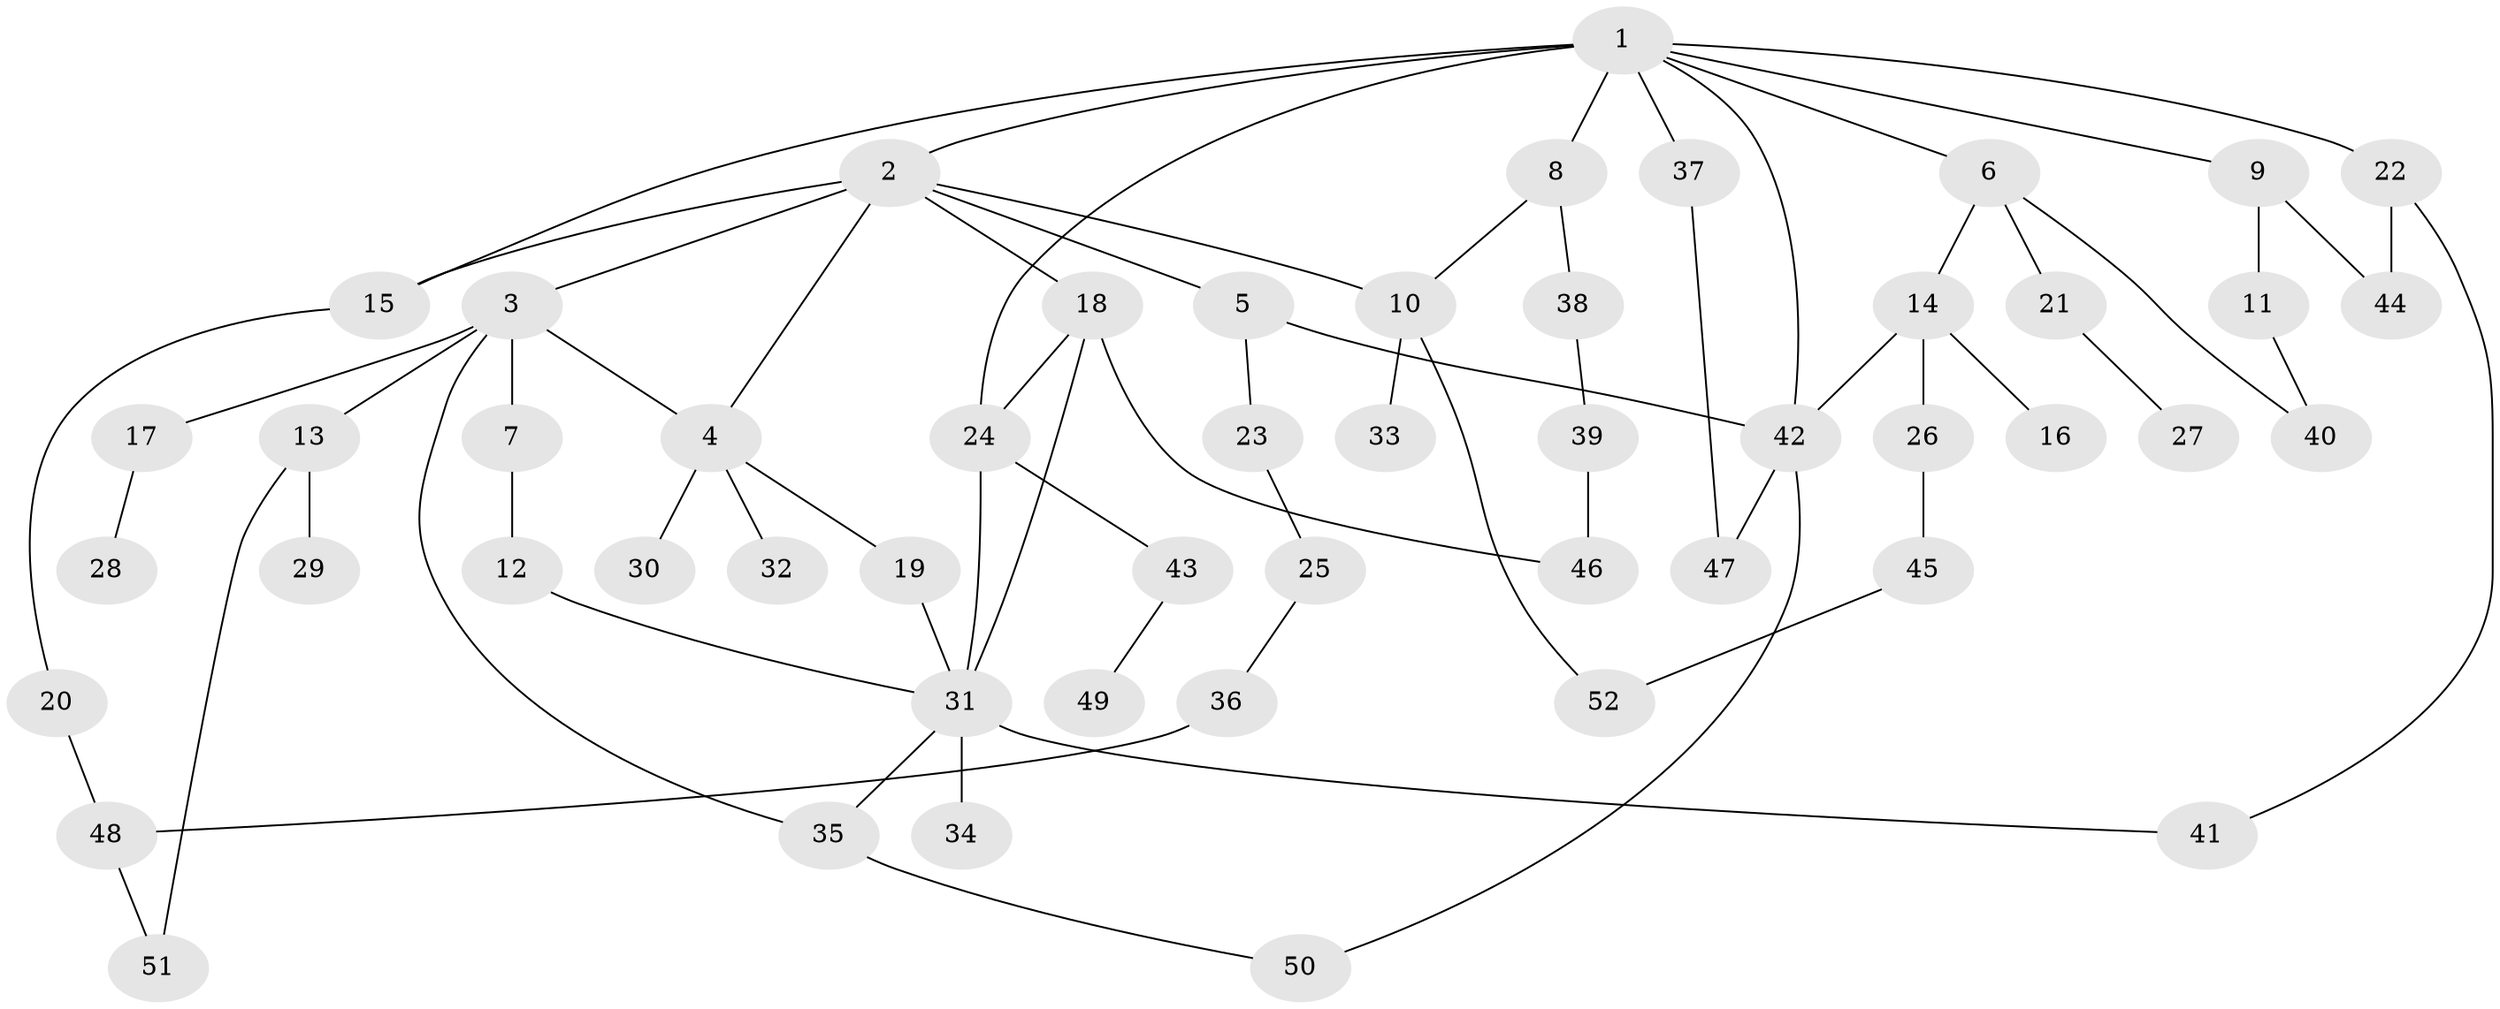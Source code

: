 // original degree distribution, {8: 0.009708737864077669, 9: 0.009708737864077669, 7: 0.009708737864077669, 4: 0.08737864077669903, 2: 0.3592233009708738, 3: 0.18446601941747573, 5: 0.019417475728155338, 1: 0.30097087378640774, 6: 0.019417475728155338}
// Generated by graph-tools (version 1.1) at 2025/34/03/09/25 02:34:28]
// undirected, 52 vertices, 70 edges
graph export_dot {
graph [start="1"]
  node [color=gray90,style=filled];
  1;
  2;
  3;
  4;
  5;
  6;
  7;
  8;
  9;
  10;
  11;
  12;
  13;
  14;
  15;
  16;
  17;
  18;
  19;
  20;
  21;
  22;
  23;
  24;
  25;
  26;
  27;
  28;
  29;
  30;
  31;
  32;
  33;
  34;
  35;
  36;
  37;
  38;
  39;
  40;
  41;
  42;
  43;
  44;
  45;
  46;
  47;
  48;
  49;
  50;
  51;
  52;
  1 -- 2 [weight=1.0];
  1 -- 6 [weight=1.0];
  1 -- 8 [weight=1.0];
  1 -- 9 [weight=1.0];
  1 -- 15 [weight=1.0];
  1 -- 22 [weight=1.0];
  1 -- 24 [weight=2.0];
  1 -- 37 [weight=1.0];
  1 -- 42 [weight=1.0];
  2 -- 3 [weight=1.0];
  2 -- 4 [weight=1.0];
  2 -- 5 [weight=2.0];
  2 -- 10 [weight=1.0];
  2 -- 15 [weight=1.0];
  2 -- 18 [weight=1.0];
  3 -- 4 [weight=1.0];
  3 -- 7 [weight=1.0];
  3 -- 13 [weight=1.0];
  3 -- 17 [weight=1.0];
  3 -- 35 [weight=1.0];
  4 -- 19 [weight=1.0];
  4 -- 30 [weight=2.0];
  4 -- 32 [weight=1.0];
  5 -- 23 [weight=1.0];
  5 -- 42 [weight=1.0];
  6 -- 14 [weight=1.0];
  6 -- 21 [weight=1.0];
  6 -- 40 [weight=1.0];
  7 -- 12 [weight=1.0];
  8 -- 10 [weight=1.0];
  8 -- 38 [weight=1.0];
  9 -- 11 [weight=1.0];
  9 -- 44 [weight=1.0];
  10 -- 33 [weight=1.0];
  10 -- 52 [weight=1.0];
  11 -- 40 [weight=1.0];
  12 -- 31 [weight=1.0];
  13 -- 29 [weight=1.0];
  13 -- 51 [weight=1.0];
  14 -- 16 [weight=2.0];
  14 -- 26 [weight=1.0];
  14 -- 42 [weight=1.0];
  15 -- 20 [weight=1.0];
  17 -- 28 [weight=1.0];
  18 -- 24 [weight=1.0];
  18 -- 31 [weight=1.0];
  18 -- 46 [weight=1.0];
  19 -- 31 [weight=1.0];
  20 -- 48 [weight=1.0];
  21 -- 27 [weight=1.0];
  22 -- 41 [weight=1.0];
  22 -- 44 [weight=1.0];
  23 -- 25 [weight=1.0];
  24 -- 31 [weight=1.0];
  24 -- 43 [weight=1.0];
  25 -- 36 [weight=1.0];
  26 -- 45 [weight=1.0];
  31 -- 34 [weight=5.0];
  31 -- 35 [weight=1.0];
  31 -- 41 [weight=1.0];
  35 -- 50 [weight=1.0];
  36 -- 48 [weight=3.0];
  37 -- 47 [weight=1.0];
  38 -- 39 [weight=1.0];
  39 -- 46 [weight=1.0];
  42 -- 47 [weight=1.0];
  42 -- 50 [weight=1.0];
  43 -- 49 [weight=1.0];
  45 -- 52 [weight=1.0];
  48 -- 51 [weight=1.0];
}
